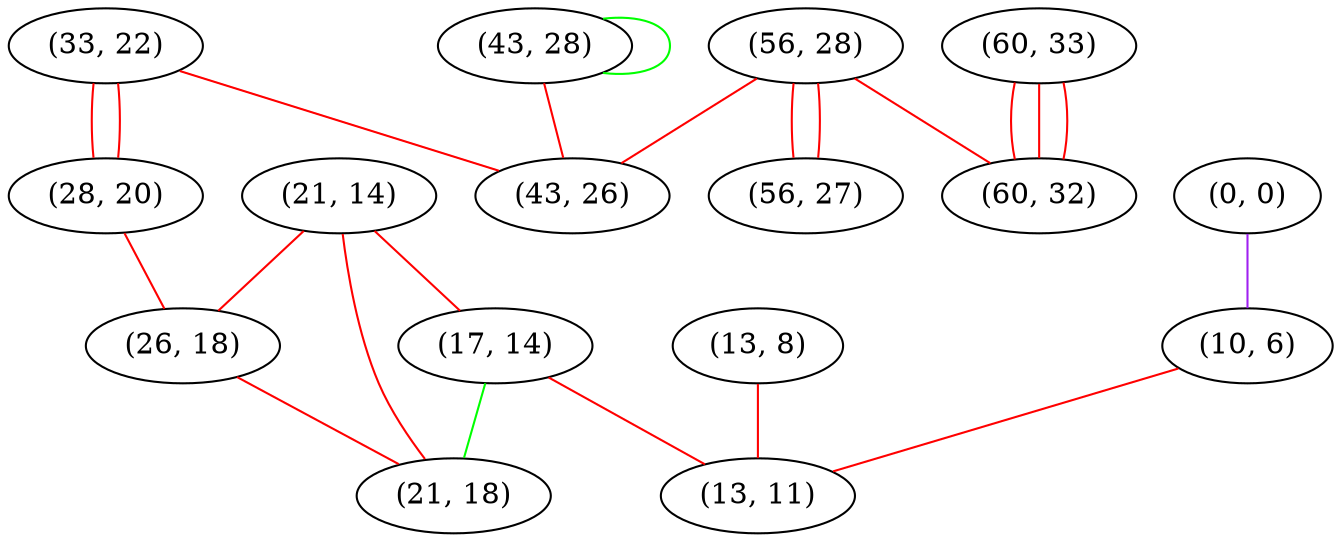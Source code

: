 graph "" {
"(21, 14)";
"(0, 0)";
"(33, 22)";
"(56, 28)";
"(17, 14)";
"(56, 27)";
"(10, 6)";
"(43, 28)";
"(43, 26)";
"(28, 20)";
"(60, 33)";
"(13, 8)";
"(60, 32)";
"(26, 18)";
"(21, 18)";
"(13, 11)";
"(21, 14)" -- "(21, 18)"  [color=red, key=0, weight=1];
"(21, 14)" -- "(17, 14)"  [color=red, key=0, weight=1];
"(21, 14)" -- "(26, 18)"  [color=red, key=0, weight=1];
"(0, 0)" -- "(10, 6)"  [color=purple, key=0, weight=4];
"(33, 22)" -- "(43, 26)"  [color=red, key=0, weight=1];
"(33, 22)" -- "(28, 20)"  [color=red, key=0, weight=1];
"(33, 22)" -- "(28, 20)"  [color=red, key=1, weight=1];
"(56, 28)" -- "(43, 26)"  [color=red, key=0, weight=1];
"(56, 28)" -- "(56, 27)"  [color=red, key=0, weight=1];
"(56, 28)" -- "(56, 27)"  [color=red, key=1, weight=1];
"(56, 28)" -- "(60, 32)"  [color=red, key=0, weight=1];
"(17, 14)" -- "(21, 18)"  [color=green, key=0, weight=2];
"(17, 14)" -- "(13, 11)"  [color=red, key=0, weight=1];
"(10, 6)" -- "(13, 11)"  [color=red, key=0, weight=1];
"(43, 28)" -- "(43, 26)"  [color=red, key=0, weight=1];
"(43, 28)" -- "(43, 28)"  [color=green, key=0, weight=2];
"(28, 20)" -- "(26, 18)"  [color=red, key=0, weight=1];
"(60, 33)" -- "(60, 32)"  [color=red, key=0, weight=1];
"(60, 33)" -- "(60, 32)"  [color=red, key=1, weight=1];
"(60, 33)" -- "(60, 32)"  [color=red, key=2, weight=1];
"(13, 8)" -- "(13, 11)"  [color=red, key=0, weight=1];
"(26, 18)" -- "(21, 18)"  [color=red, key=0, weight=1];
}
